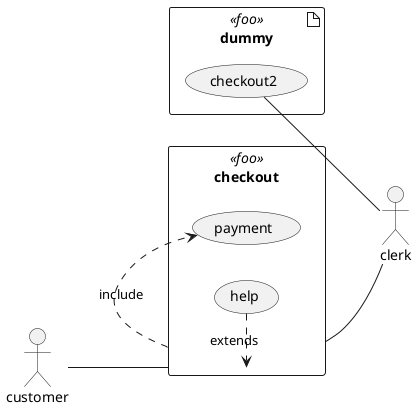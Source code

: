 {
  "sha1": "61d0eqyzb9k2k5wudighx2e1ufukkpz",
  "insertion": {
    "when": "2024-05-30T20:48:20.850Z",
    "user": "plantuml@gmail.com"
  }
}
@startuml
left to right direction
skinparam packageStyle rect
actor customer
actor clerk
rectangle checkout <<foo>> {
  customer -- (checkout)
  (checkout) .> (payment) : include
  (help) .> (checkout) : extends
  (checkout) -- clerk
}
artifact dummy <<foo>> {
  (checkout2) -- clerk
}
@enduml
